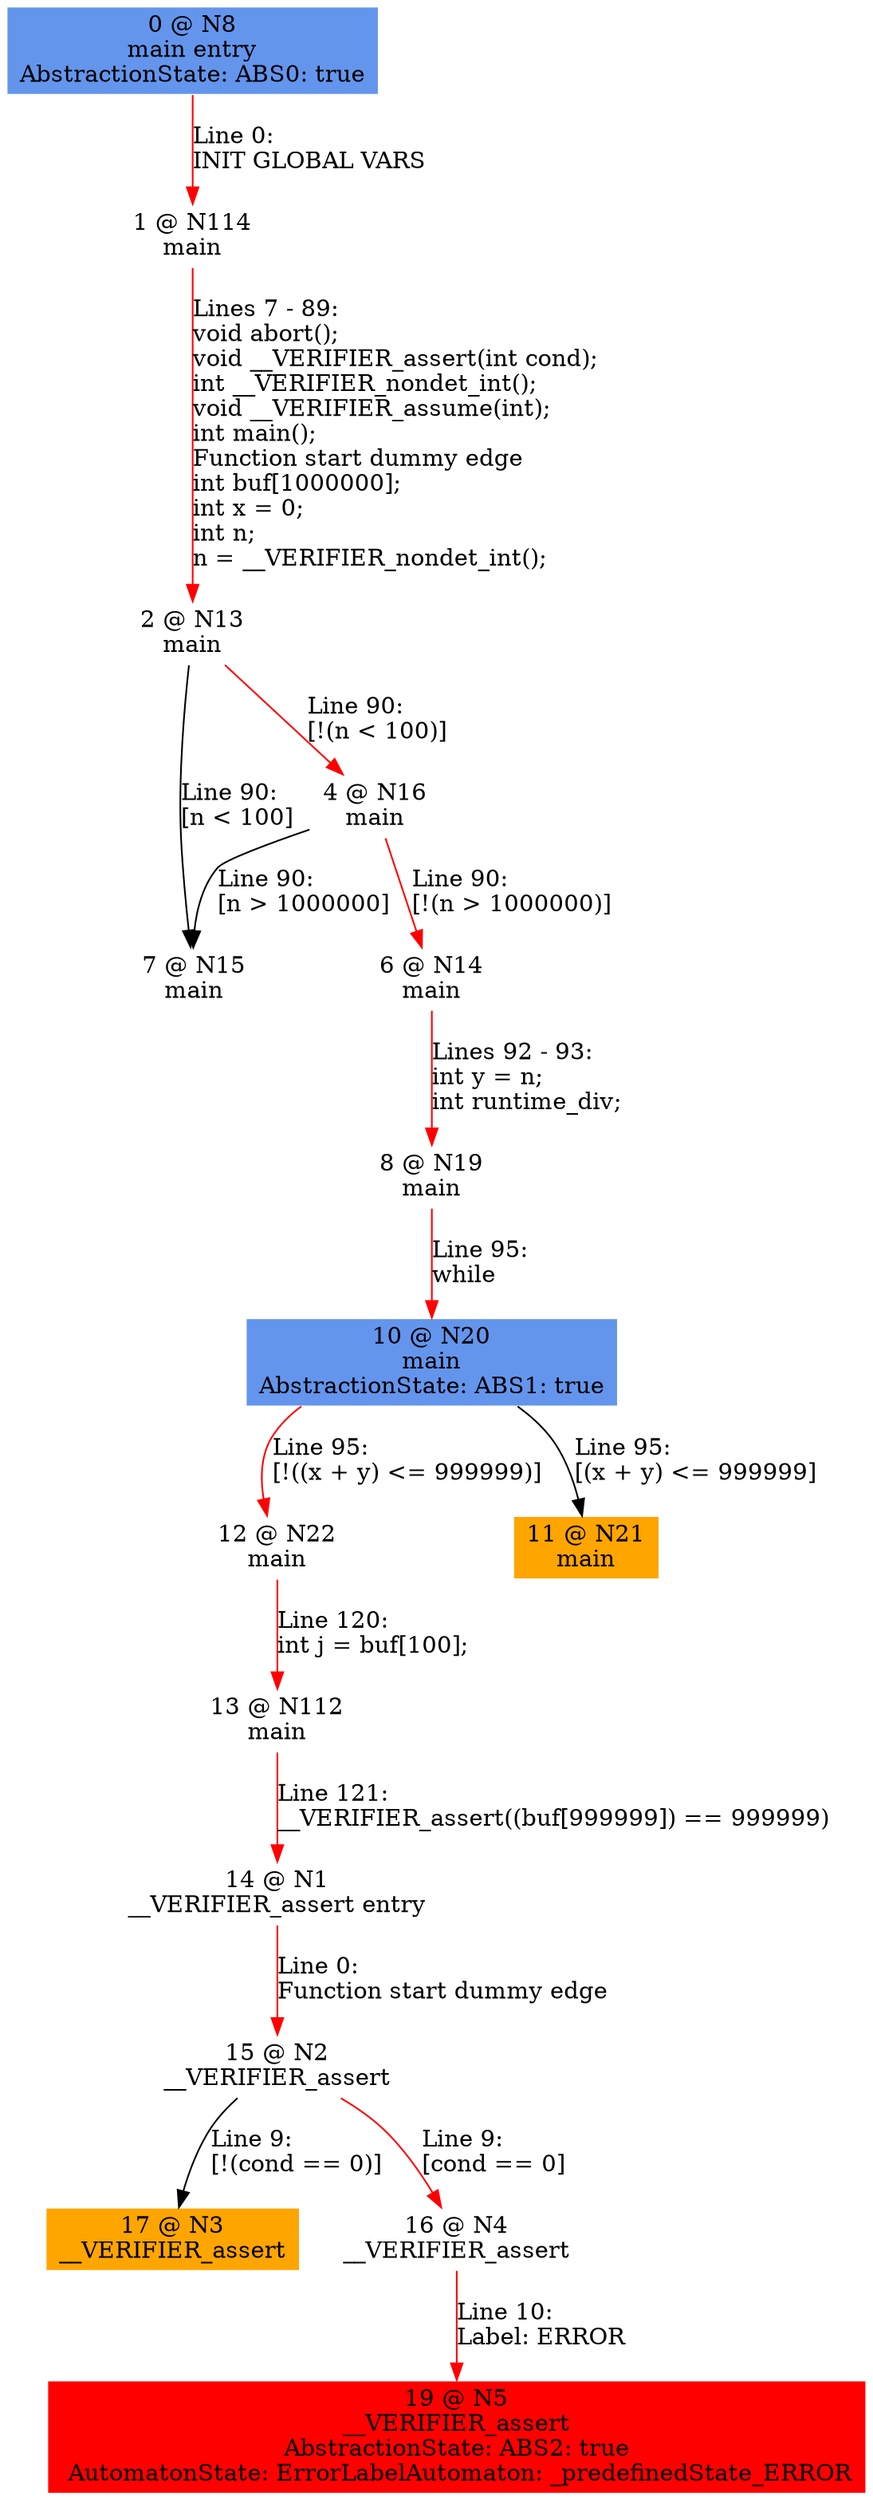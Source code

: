 digraph ARG {
node [style="filled" shape="box" color="white"]
0 [fillcolor="cornflowerblue" label="0 @ N8\nmain entry\nAbstractionState: ABS0: true\n" id="0"]
1 [label="1 @ N114\nmain\n" id="1"]
2 [label="2 @ N13\nmain\n" id="2"]
7 [label="7 @ N15\nmain\n" id="7"]
4 [label="4 @ N16\nmain\n" id="4"]
6 [label="6 @ N14\nmain\n" id="6"]
8 [label="8 @ N19\nmain\n" id="8"]
10 [fillcolor="cornflowerblue" label="10 @ N20\nmain\nAbstractionState: ABS1: true\n" id="10"]
12 [label="12 @ N22\nmain\n" id="12"]
13 [label="13 @ N112\nmain\n" id="13"]
14 [label="14 @ N1\n__VERIFIER_assert entry\n" id="14"]
15 [label="15 @ N2\n__VERIFIER_assert\n" id="15"]
17 [fillcolor="orange" label="17 @ N3\n__VERIFIER_assert\n" id="17"]
16 [label="16 @ N4\n__VERIFIER_assert\n" id="16"]
19 [fillcolor="red" label="19 @ N5\n__VERIFIER_assert\nAbstractionState: ABS2: true\n AutomatonState: ErrorLabelAutomaton: _predefinedState_ERROR\n" id="19"]
11 [fillcolor="orange" label="11 @ N21\nmain\n" id="11"]
0 -> 1 [color="red" label="Line 0: \lINIT GLOBAL VARS\l" id="0 -> 1"]
1 -> 2 [color="red" label="Lines 7 - 89: \lvoid abort();\lvoid __VERIFIER_assert(int cond);\lint __VERIFIER_nondet_int();\lvoid __VERIFIER_assume(int);\lint main();\lFunction start dummy edge\lint buf[1000000];\lint x = 0;\lint n;\ln = __VERIFIER_nondet_int();\l" id="1 -> 2"]
2 -> 4 [color="red" label="Line 90: \l[!(n < 100)]\l" id="2 -> 4"]
2 -> 7 [label="Line 90: \l[n < 100]\l" id="2 -> 7"]
4 -> 6 [color="red" label="Line 90: \l[!(n > 1000000)]\l" id="4 -> 6"]
4 -> 7 [label="Line 90: \l[n > 1000000]\l" id="4 -> 7"]
6 -> 8 [color="red" label="Lines 92 - 93: \lint y = n;\lint runtime_div;\l" id="6 -> 8"]
8 -> 10 [color="red" label="Line 95: \lwhile\l" id="8 -> 10"]
10 -> 11 [label="Line 95: \l[(x + y) <= 999999]\l" id="10 -> 11"]
10 -> 12 [color="red" label="Line 95: \l[!((x + y) <= 999999)]\l" id="10 -> 12"]
12 -> 13 [color="red" label="Line 120: \lint j = buf[100];\l" id="12 -> 13"]
13 -> 14 [color="red" label="Line 121: \l__VERIFIER_assert((buf[999999]) == 999999)\l" id="13 -> 14"]
14 -> 15 [color="red" label="Line 0: \lFunction start dummy edge\l" id="14 -> 15"]
15 -> 16 [color="red" label="Line 9: \l[cond == 0]\l" id="15 -> 16"]
15 -> 17 [label="Line 9: \l[!(cond == 0)]\l" id="15 -> 17"]
16 -> 19 [color="red" label="Line 10: \lLabel: ERROR\l" id="16 -> 19"]
}
